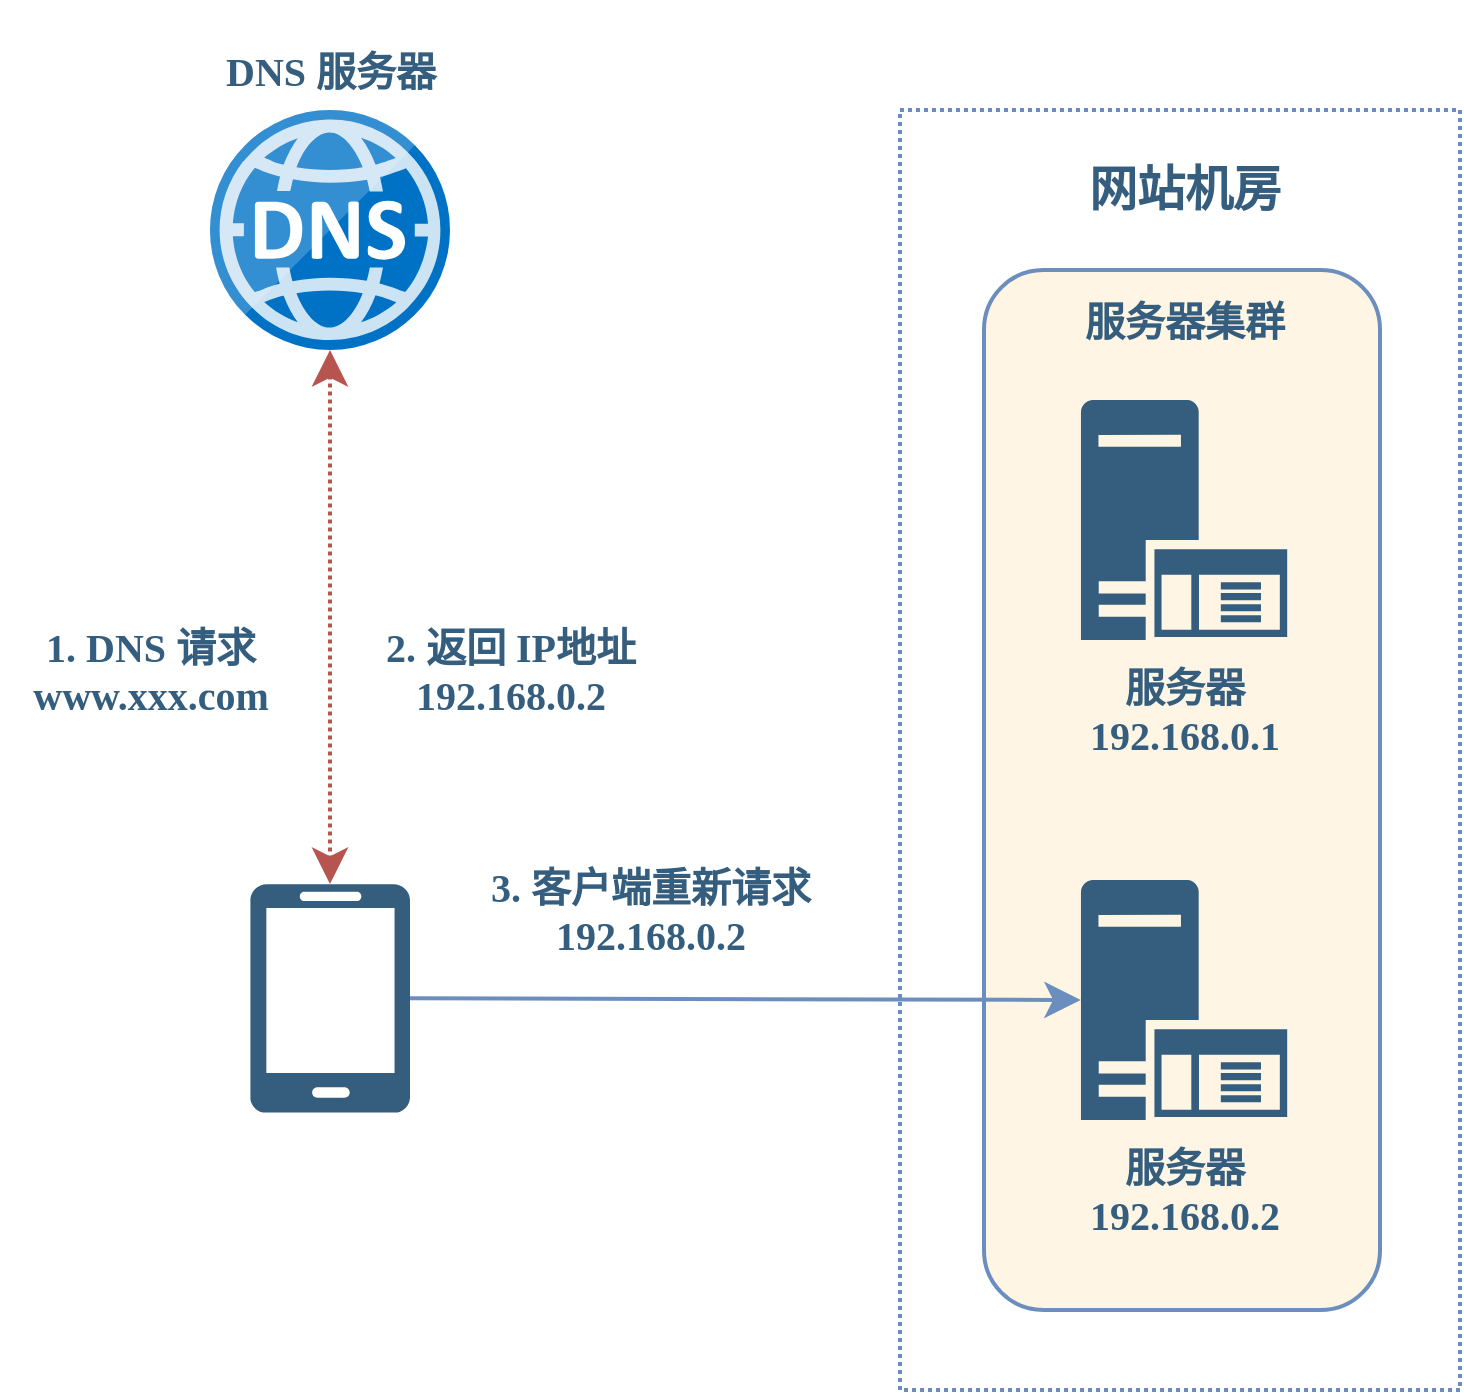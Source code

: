 <mxfile compressed="true" version="22.0.3" type="device" pages="5"><diagram name="DNS负载均衡" id="BAbrDMVihih0XYrOmK_y"><mxGraphModel dx="2390" dy="1423" grid="1" gridSize="10" guides="1" tooltips="1" connect="1" arrows="1" fold="1" page="1" pageScale="1" pageWidth="1654" pageHeight="1169" math="0" shadow="0"><root><mxCell id="SxZBvhlyX4NvFGH8kVMa-0"/><mxCell id="SxZBvhlyX4NvFGH8kVMa-1" parent="SxZBvhlyX4NvFGH8kVMa-0"/><mxCell id="U_YgwPVeAD447LR2ZxrR-0" value="" style="rounded=0;whiteSpace=wrap;html=1;fillColor=none;dashed=1;dashPattern=1 1;strokeWidth=2;strokeColor=#6C8EBF;" vertex="1" parent="SxZBvhlyX4NvFGH8kVMa-1"><mxGeometry x="1000" y="280" width="280" height="640" as="geometry"/></mxCell><mxCell id="Rb6vJUOom6_cHxPESTw4-13" value="" style="rounded=1;whiteSpace=wrap;html=1;shadow=0;hachureGap=4;strokeWidth=2;align=center;verticalAlign=top;fontFamily=Comic Sans MS;fontSize=20;fontColor=#355E7E;fillColor=#FFF5E4;strokeColor=#6C8EBF;fontStyle=1" parent="SxZBvhlyX4NvFGH8kVMa-1" vertex="1"><mxGeometry x="1042" y="360" width="198" height="520" as="geometry"/></mxCell><mxCell id="SxZBvhlyX4NvFGH8kVMa-6" value="&lt;div&gt;1. DNS 请求&lt;/div&gt;&lt;div&gt;www.xxx.com&lt;/div&gt;" style="text;html=1;align=center;verticalAlign=middle;resizable=0;points=[];autosize=1;strokeColor=none;fillColor=none;fontSize=20;fontFamily=Comic Sans MS;fontColor=#355E7E;fontStyle=1" parent="SxZBvhlyX4NvFGH8kVMa-1" vertex="1"><mxGeometry x="550" y="530" width="150" height="60" as="geometry"/></mxCell><mxCell id="SxZBvhlyX4NvFGH8kVMa-7" value="&lt;div&gt;2. 返回 IP地址&lt;/div&gt;&lt;div&gt;192.168.0.2&lt;/div&gt;" style="text;html=1;align=center;verticalAlign=middle;resizable=0;points=[];autosize=1;strokeColor=none;fillColor=none;fontSize=20;fontFamily=Comic Sans MS;fontColor=#355E7E;fontStyle=1" parent="SxZBvhlyX4NvFGH8kVMa-1" vertex="1"><mxGeometry x="725" y="530" width="160" height="60" as="geometry"/></mxCell><mxCell id="SxZBvhlyX4NvFGH8kVMa-8" value="&lt;div&gt;3. 客户端重新请求&lt;/div&gt;&lt;div&gt;192.168.0.2&lt;/div&gt;" style="text;html=1;align=center;verticalAlign=middle;resizable=0;points=[];autosize=1;strokeColor=none;fillColor=none;fontSize=20;fontFamily=Comic Sans MS;fontColor=#355E7E;fontStyle=1" parent="SxZBvhlyX4NvFGH8kVMa-1" vertex="1"><mxGeometry x="780" y="650" width="190" height="60" as="geometry"/></mxCell><mxCell id="SxZBvhlyX4NvFGH8kVMa-10" value="服务器集群" style="text;html=1;align=center;verticalAlign=middle;resizable=0;points=[];autosize=1;strokeColor=none;fillColor=none;fontSize=20;fontFamily=Comic Sans MS;fontStyle=1;fontColor=#355E7E;" parent="SxZBvhlyX4NvFGH8kVMa-1" vertex="1"><mxGeometry x="1082" y="365" width="120" height="40" as="geometry"/></mxCell><mxCell id="SxZBvhlyX4NvFGH8kVMa-14" value="" style="aspect=fixed;pointerEvents=1;shadow=0;dashed=0;html=1;strokeColor=none;labelPosition=center;verticalLabelPosition=bottom;verticalAlign=top;align=center;fillColor=#355E7E;shape=mxgraph.mscae.enterprise.application_server;hachureGap=4;fontFamily=Comic Sans MS;fontSize=20;fontStyle=1;fontColor=#355E7E;" parent="SxZBvhlyX4NvFGH8kVMa-1" vertex="1"><mxGeometry x="1090.4" y="665" width="103.2" height="120" as="geometry"/></mxCell><mxCell id="SxZBvhlyX4NvFGH8kVMa-15" value="&lt;font&gt;&lt;div&gt;服务器&lt;/div&gt;&lt;div&gt;192.168.0.2&lt;/div&gt;&lt;/font&gt;" style="text;html=1;align=center;verticalAlign=middle;resizable=0;points=[];autosize=1;strokeColor=none;fillColor=none;fontSize=20;fontFamily=Comic Sans MS;labelBackgroundColor=none;fontStyle=1;fontColor=#355E7E;" parent="SxZBvhlyX4NvFGH8kVMa-1" vertex="1"><mxGeometry x="1067.0" y="790" width="150" height="60" as="geometry"/></mxCell><mxCell id="SxZBvhlyX4NvFGH8kVMa-19" value="网站机房" style="text;html=1;align=center;verticalAlign=middle;resizable=0;points=[];autosize=1;strokeColor=none;fillColor=none;fontSize=24;fontFamily=Comic Sans MS;fontStyle=1;fontColor=#355E7E;" parent="SxZBvhlyX4NvFGH8kVMa-1" vertex="1"><mxGeometry x="1082" y="300" width="120" height="40" as="geometry"/></mxCell><mxCell id="SxZBvhlyX4NvFGH8kVMa-20" value="" style="aspect=fixed;pointerEvents=1;shadow=0;dashed=0;html=1;strokeColor=none;labelPosition=center;verticalLabelPosition=bottom;verticalAlign=top;align=center;fillColor=#355E7E;shape=mxgraph.azure.mobile;hachureGap=4;fontFamily=Comic Sans MS;fontSize=20;fontColor=#355E7E;fontStyle=1" parent="SxZBvhlyX4NvFGH8kVMa-1" vertex="1"><mxGeometry x="675" y="667" width="80" height="114.29" as="geometry"/></mxCell><mxCell id="SxZBvhlyX4NvFGH8kVMa-5" style="shape=connector;hachureGap=4;orthogonalLoop=1;jettySize=auto;html=1;labelBackgroundColor=none;align=center;verticalAlign=middle;fontFamily=Comic Sans MS;fontSize=20;fontColor=#355E7E;endArrow=classic;fillColor=#dae8fc;strokeColor=#6c8ebf;strokeWidth=2;endSize=12;startSize=12;entryX=0;entryY=0.5;entryDx=0;entryDy=0;entryPerimeter=0;exitX=1;exitY=0.5;exitDx=0;exitDy=0;exitPerimeter=0;fontStyle=1" parent="SxZBvhlyX4NvFGH8kVMa-1" source="SxZBvhlyX4NvFGH8kVMa-20" target="SxZBvhlyX4NvFGH8kVMa-14" edge="1"><mxGeometry relative="1" as="geometry"><mxPoint x="525.3" y="612.073" as="sourcePoint"/><mxPoint x="772" y="702.5" as="targetPoint"/></mxGeometry></mxCell><mxCell id="YMJk9nRC2fCpFpkPJboU-1" value="" style="group;fontColor=#355E7E;fontFamily=Comic Sans MS;fontStyle=1" parent="SxZBvhlyX4NvFGH8kVMa-1" vertex="1" connectable="0"><mxGeometry x="655" y="225" width="130" height="160" as="geometry"/></mxCell><mxCell id="JRLEh3G2Ox-G3m-7-0gZ-0" value="" style="image;aspect=fixed;html=1;points=[];align=center;fontSize=12;image=img/lib/mscae/DNS.svg;verticalAlign=middle;fontFamily=Comic Sans MS;fillColor=none;labelBackgroundColor=none;fontColor=#355E7E;fontStyle=1" parent="YMJk9nRC2fCpFpkPJboU-1" vertex="1"><mxGeometry y="55" width="120" height="120" as="geometry"/></mxCell><mxCell id="YMJk9nRC2fCpFpkPJboU-0" value="DNS 服务器" style="text;html=1;align=center;verticalAlign=middle;resizable=0;points=[];autosize=1;strokeColor=none;fillColor=none;fontSize=20;fontFamily=Comic Sans MS;fontColor=#355E7E;fontStyle=1" parent="YMJk9nRC2fCpFpkPJboU-1" vertex="1"><mxGeometry x="-10" y="15" width="140" height="40" as="geometry"/></mxCell><mxCell id="SxZBvhlyX4NvFGH8kVMa-4" style="shape=connector;hachureGap=4;orthogonalLoop=1;jettySize=auto;html=1;labelBackgroundColor=none;align=center;verticalAlign=middle;fontFamily=Comic Sans MS;fontSize=20;fontColor=#355E7E;endArrow=classic;strokeWidth=2;endSize=12;startSize=12;startArrow=classic;startFill=1;fillColor=#f8cecc;strokeColor=#b85450;entryX=0.5;entryY=0;entryDx=0;entryDy=0;entryPerimeter=0;dashed=1;dashPattern=1 1;fontStyle=1" parent="SxZBvhlyX4NvFGH8kVMa-1" source="JRLEh3G2Ox-G3m-7-0gZ-0" target="SxZBvhlyX4NvFGH8kVMa-20" edge="1"><mxGeometry relative="1" as="geometry"><mxPoint x="876.4" y="325" as="sourcePoint"/><mxPoint x="512" y="575" as="targetPoint"/></mxGeometry></mxCell><mxCell id="SxZBvhlyX4NvFGH8kVMa-12" value="" style="aspect=fixed;pointerEvents=1;shadow=0;dashed=0;html=1;strokeColor=none;labelPosition=center;verticalLabelPosition=bottom;verticalAlign=top;align=center;fillColor=#355E7E;shape=mxgraph.mscae.enterprise.application_server;hachureGap=4;fontFamily=Comic Sans MS;fontSize=20;fontStyle=1;fontColor=#355E7E;" parent="SxZBvhlyX4NvFGH8kVMa-1" vertex="1"><mxGeometry x="1090.4" y="425" width="103.2" height="120" as="geometry"/></mxCell><mxCell id="SxZBvhlyX4NvFGH8kVMa-13" value="&lt;font&gt;&lt;div&gt;服务器&lt;/div&gt;&lt;div&gt;192.168.0.1&lt;/div&gt;&lt;/font&gt;" style="text;html=1;align=center;verticalAlign=middle;resizable=0;points=[];autosize=1;strokeColor=none;fillColor=none;fontSize=20;fontFamily=Comic Sans MS;labelBackgroundColor=none;fontStyle=1;fontColor=#355E7E;" parent="SxZBvhlyX4NvFGH8kVMa-1" vertex="1"><mxGeometry x="1067.0" y="550" width="150" height="60" as="geometry"/></mxCell></root></mxGraphModel></diagram><diagram name="HTTP负载均衡" id="JvPUnwsVTqbWL2oPnIk1"><mxGraphModel dx="1195" dy="712" grid="1" gridSize="10" guides="1" tooltips="1" connect="1" arrows="1" fold="1" page="1" pageScale="1" pageWidth="1654" pageHeight="1169" math="0" shadow="0"><root><mxCell id="ro7mfXY26MIcOnf9jZvD-0"/><mxCell id="ro7mfXY26MIcOnf9jZvD-1" parent="ro7mfXY26MIcOnf9jZvD-0"/><mxCell id="NU4LQjh-FeG_mFZBLUG3-0" value="" style="rounded=0;whiteSpace=wrap;html=1;fillColor=none;dashed=1;dashPattern=1 1;strokeWidth=2;strokeColor=#6C8EBF;fontFamily=Comic Sans MS;fontStyle=1" vertex="1" parent="ro7mfXY26MIcOnf9jZvD-1"><mxGeometry x="800" y="280" width="480" height="640" as="geometry"/></mxCell><mxCell id="ybUPjWa6W-tbouGEIRi5-0" value="" style="rounded=1;whiteSpace=wrap;html=1;shadow=0;hachureGap=4;strokeWidth=2;align=center;verticalAlign=top;fontFamily=Comic Sans MS;fontSize=20;fontColor=#355E7E;fillColor=#FFF5E4;strokeColor=#6C8EBF;fontStyle=1" parent="ro7mfXY26MIcOnf9jZvD-1" vertex="1"><mxGeometry x="1040" y="360" width="198" height="520" as="geometry"/></mxCell><mxCell id="ro7mfXY26MIcOnf9jZvD-12" value="&lt;div&gt;1. HTTP 请求&lt;/div&gt;&lt;div&gt;192.168.0.100&lt;/div&gt;" style="text;html=1;align=center;verticalAlign=middle;resizable=0;points=[];autosize=1;strokeColor=none;fillColor=none;fontSize=20;fontFamily=Comic Sans MS;fontColor=#355E7E;fontStyle=1" parent="ro7mfXY26MIcOnf9jZvD-1" vertex="1"><mxGeometry x="590" y="425" width="170" height="60" as="geometry"/></mxCell><mxCell id="ro7mfXY26MIcOnf9jZvD-13" value="&lt;div&gt;2. 重定向到&lt;/div&gt;&lt;div&gt;192.168.0.2&lt;/div&gt;" style="text;html=1;align=center;verticalAlign=middle;resizable=0;points=[];autosize=1;strokeColor=none;fillColor=none;fontSize=20;fontFamily=Comic Sans MS;fontColor=#355E7E;fontStyle=1" parent="ro7mfXY26MIcOnf9jZvD-1" vertex="1"><mxGeometry x="600" y="507.5" width="150" height="60" as="geometry"/></mxCell><mxCell id="ro7mfXY26MIcOnf9jZvD-14" value="&lt;div&gt;3. 客户端重新请求&lt;/div&gt;&lt;div&gt;192.168.0.2&lt;/div&gt;" style="text;html=1;align=center;verticalAlign=middle;resizable=0;points=[];autosize=1;strokeColor=none;fillColor=none;fontSize=20;fontFamily=Comic Sans MS;fontColor=#355E7E;fontStyle=1" parent="ro7mfXY26MIcOnf9jZvD-1" vertex="1"><mxGeometry x="580" y="680" width="190" height="60" as="geometry"/></mxCell><mxCell id="aEIAhxGjpGdrBEgnsYX0-1" value="服务器集群" style="text;html=1;align=center;verticalAlign=middle;resizable=0;points=[];autosize=1;strokeColor=none;fillColor=none;fontSize=20;fontFamily=Comic Sans MS;fontStyle=1;fontColor=#355E7E;" parent="ro7mfXY26MIcOnf9jZvD-1" vertex="1"><mxGeometry x="1077" y="385" width="120" height="40" as="geometry"/></mxCell><mxCell id="aEIAhxGjpGdrBEgnsYX0-11" value="" style="aspect=fixed;pointerEvents=1;shadow=0;dashed=0;html=1;strokeColor=none;labelPosition=center;verticalLabelPosition=bottom;verticalAlign=top;align=center;fillColor=#355E7E;shape=mxgraph.mscae.enterprise.application_server;hachureGap=4;fontFamily=Comic Sans MS;fontSize=20;fontColor=#355E7E;fontStyle=1" parent="ro7mfXY26MIcOnf9jZvD-1" vertex="1"><mxGeometry x="1085.4" y="685" width="103.2" height="120" as="geometry"/></mxCell><mxCell id="aEIAhxGjpGdrBEgnsYX0-12" value="&lt;font&gt;&lt;div&gt;服务器&lt;/div&gt;&lt;div&gt;192.168.0.2&lt;/div&gt;&lt;/font&gt;" style="text;html=1;align=center;verticalAlign=middle;resizable=0;points=[];autosize=1;strokeColor=none;fillColor=none;fontSize=20;fontFamily=Comic Sans MS;labelBackgroundColor=none;fontColor=#355E7E;fontStyle=1" parent="ro7mfXY26MIcOnf9jZvD-1" vertex="1"><mxGeometry x="1062.0" y="810" width="150" height="60" as="geometry"/></mxCell><mxCell id="aEIAhxGjpGdrBEgnsYX0-14" value="网站机房" style="text;html=1;align=center;verticalAlign=middle;resizable=0;points=[];autosize=1;strokeColor=none;fillColor=none;fontSize=24;fontFamily=Comic Sans MS;fontStyle=1;fontColor=#355E7E;" parent="ro7mfXY26MIcOnf9jZvD-1" vertex="1"><mxGeometry x="977" y="300" width="120" height="40" as="geometry"/></mxCell><mxCell id="aEIAhxGjpGdrBEgnsYX0-16" value="" style="aspect=fixed;pointerEvents=1;shadow=0;dashed=0;html=1;strokeColor=none;labelPosition=center;verticalLabelPosition=bottom;verticalAlign=top;align=center;fillColor=#355E7E;shape=mxgraph.azure.mobile;hachureGap=4;fontFamily=Comic Sans MS;fontSize=20;fontColor=#355E7E;fontStyle=1" parent="ro7mfXY26MIcOnf9jZvD-1" vertex="1"><mxGeometry x="477" y="444" width="80" height="114.29" as="geometry"/></mxCell><mxCell id="ro7mfXY26MIcOnf9jZvD-4" style="shape=connector;hachureGap=4;orthogonalLoop=1;jettySize=auto;html=1;labelBackgroundColor=none;align=center;verticalAlign=middle;fontFamily=Comic Sans MS;fontSize=20;fontColor=#355E7E;endArrow=classic;fillColor=#dae8fc;strokeColor=#6c8ebf;strokeWidth=2;endSize=12;startSize=12;entryX=0;entryY=0.5;entryDx=0;entryDy=0;entryPerimeter=0;exitX=0.5;exitY=1;exitDx=0;exitDy=0;exitPerimeter=0;startArrow=classic;startFill=1;edgeStyle=orthogonalEdgeStyle;fontStyle=1" parent="ro7mfXY26MIcOnf9jZvD-1" source="aEIAhxGjpGdrBEgnsYX0-16" target="aEIAhxGjpGdrBEgnsYX0-11" edge="1"><mxGeometry relative="1" as="geometry"><mxPoint x="520.3" y="632.073" as="sourcePoint"/><mxPoint x="767" y="722.5" as="targetPoint"/></mxGeometry></mxCell><mxCell id="ro7mfXY26MIcOnf9jZvD-2" style="shape=connector;hachureGap=4;orthogonalLoop=1;jettySize=auto;html=1;labelBackgroundColor=none;align=center;verticalAlign=middle;fontFamily=Comic Sans MS;fontSize=20;fontColor=#355E7E;endArrow=classic;strokeWidth=2;endSize=12;startSize=12;startArrow=classic;startFill=1;fillColor=#f8cecc;strokeColor=#b85450;entryX=1;entryY=0.5;entryDx=0;entryDy=0;entryPerimeter=0;dashed=1;dashPattern=1 1;fontStyle=1;exitX=0;exitY=0.5;exitDx=0;exitDy=0;exitPerimeter=0;" parent="ro7mfXY26MIcOnf9jZvD-1" source="aEIAhxGjpGdrBEgnsYX0-2" target="aEIAhxGjpGdrBEgnsYX0-16" edge="1"><mxGeometry relative="1" as="geometry"><mxPoint x="860" y="500" as="sourcePoint"/><mxPoint x="507" y="595" as="targetPoint"/></mxGeometry></mxCell><mxCell id="aEIAhxGjpGdrBEgnsYX0-7" value="" style="aspect=fixed;pointerEvents=1;shadow=0;dashed=0;html=1;strokeColor=none;labelPosition=center;verticalLabelPosition=bottom;verticalAlign=top;align=center;fillColor=#355E7E;shape=mxgraph.mscae.enterprise.application_server;hachureGap=4;fontFamily=Comic Sans MS;fontSize=20;fontColor=#355E7E;fontStyle=1" parent="ro7mfXY26MIcOnf9jZvD-1" vertex="1"><mxGeometry x="1085.4" y="445" width="103.2" height="120" as="geometry"/></mxCell><mxCell id="aEIAhxGjpGdrBEgnsYX0-8" value="&lt;font&gt;&lt;div&gt;服务器&lt;/div&gt;&lt;div&gt;192.168.0.1&lt;/div&gt;&lt;/font&gt;" style="text;html=1;align=center;verticalAlign=middle;resizable=0;points=[];autosize=1;strokeColor=none;fillColor=none;fontSize=20;fontFamily=Comic Sans MS;labelBackgroundColor=none;fontColor=#355E7E;fontStyle=1" parent="ro7mfXY26MIcOnf9jZvD-1" vertex="1"><mxGeometry x="1062.0" y="570" width="150" height="60" as="geometry"/></mxCell><mxCell id="aEIAhxGjpGdrBEgnsYX0-2" value="" style="aspect=fixed;pointerEvents=1;shadow=0;dashed=0;html=1;strokeColor=none;labelPosition=center;verticalLabelPosition=bottom;verticalAlign=top;align=center;fillColor=#B85450;shape=mxgraph.mscae.enterprise.web_server;hachureGap=4;fontFamily=Comic Sans MS;fontSize=20;fontColor=#355E7E;fontStyle=1" parent="ro7mfXY26MIcOnf9jZvD-1" vertex="1"><mxGeometry x="854.4" y="440" width="91.2" height="120" as="geometry"/></mxCell><mxCell id="aEIAhxGjpGdrBEgnsYX0-3" value="&lt;font&gt;&lt;div&gt;HTTP 重定向&lt;/div&gt;&lt;div&gt;负载均衡服务器&lt;/div&gt;&lt;div&gt;192.168.0.100&lt;/div&gt;&lt;/font&gt;" style="text;html=1;align=center;verticalAlign=middle;resizable=0;points=[];autosize=1;strokeColor=none;fillColor=none;fontSize=20;fontFamily=Comic Sans MS;labelBackgroundColor=none;fontColor=#355E7E;fontStyle=1" parent="ro7mfXY26MIcOnf9jZvD-1" vertex="1"><mxGeometry x="815.0" y="560" width="170" height="90" as="geometry"/></mxCell></root></mxGraphModel></diagram><diagram name="反向代理负载均衡" id="8RaGBuaZtl2BDMFMAO3C"><mxGraphModel dx="1434" dy="854" grid="1" gridSize="10" guides="1" tooltips="1" connect="1" arrows="1" fold="1" page="1" pageScale="1" pageWidth="1654" pageHeight="1169" math="0" shadow="0"><root><mxCell id="yRNiYalfQ5TMq-dqFPMS-0"/><mxCell id="yRNiYalfQ5TMq-dqFPMS-1" parent="yRNiYalfQ5TMq-dqFPMS-0"/><mxCell id="EN3zXKmN1ni51pKxPYyM-0" value="" style="rounded=0;whiteSpace=wrap;html=1;fillColor=none;dashed=1;dashPattern=1 1;strokeWidth=2;strokeColor=#6C8EBF;fontFamily=Comic Sans MS;fontStyle=1" vertex="1" parent="yRNiYalfQ5TMq-dqFPMS-1"><mxGeometry x="720" y="280" width="560" height="640" as="geometry"/></mxCell><mxCell id="US7YMmyRsF1F7f0kBbSA-0" value="" style="rounded=1;whiteSpace=wrap;html=1;shadow=0;hachureGap=4;strokeWidth=2;align=center;verticalAlign=top;fontFamily=Comic Sans MS;fontSize=20;fontColor=#355E7E;fillColor=#FFF5E4;strokeColor=#6C8EBF;fontStyle=1" parent="yRNiYalfQ5TMq-dqFPMS-1" vertex="1"><mxGeometry x="1041" y="360" width="198" height="520" as="geometry"/></mxCell><mxCell id="yRNiYalfQ5TMq-dqFPMS-4" value="&lt;div&gt;1. HTTP 请求&lt;/div&gt;&lt;div&gt;192.168.0.100&lt;/div&gt;" style="text;html=1;align=center;verticalAlign=middle;resizable=0;points=[];autosize=1;strokeColor=none;fillColor=none;fontSize=20;fontFamily=Comic Sans MS;fontColor=#355E7E;fontStyle=1" parent="yRNiYalfQ5TMq-dqFPMS-1" vertex="1"><mxGeometry x="520" y="430" width="170" height="60" as="geometry"/></mxCell><mxCell id="yRNiYalfQ5TMq-dqFPMS-6" value="&lt;div&gt;2. 转发请求到&lt;/div&gt;&lt;div&gt;192.168.0.1&lt;/div&gt;" style="text;html=1;align=center;verticalAlign=middle;resizable=0;points=[];autosize=1;strokeColor=none;fillColor=none;fontSize=20;fontFamily=Comic Sans MS;fontColor=#355E7E;fontStyle=1" parent="yRNiYalfQ5TMq-dqFPMS-1" vertex="1"><mxGeometry x="860" y="430" width="150" height="60" as="geometry"/></mxCell><mxCell id="yRNiYalfQ5TMq-dqFPMS-7" value="服务器集群" style="text;html=1;align=center;verticalAlign=middle;resizable=0;points=[];autosize=1;strokeColor=none;fillColor=none;fontSize=20;fontFamily=Comic Sans MS;fontStyle=1;fontColor=#355E7E;" parent="yRNiYalfQ5TMq-dqFPMS-1" vertex="1"><mxGeometry x="1077" y="385" width="120" height="40" as="geometry"/></mxCell><mxCell id="yRNiYalfQ5TMq-dqFPMS-11" value="" style="aspect=fixed;pointerEvents=1;shadow=0;dashed=0;html=1;strokeColor=none;labelPosition=center;verticalLabelPosition=bottom;verticalAlign=top;align=center;fillColor=#355E7E;shape=mxgraph.mscae.enterprise.application_server;hachureGap=4;fontFamily=Comic Sans MS;fontSize=20;fontColor=#355E7E;fontStyle=1" parent="yRNiYalfQ5TMq-dqFPMS-1" vertex="1"><mxGeometry x="1085.4" y="685" width="103.2" height="120" as="geometry"/></mxCell><mxCell id="yRNiYalfQ5TMq-dqFPMS-12" value="&lt;font&gt;&lt;div&gt;服务器&lt;/div&gt;&lt;div&gt;192.168.0.2&lt;/div&gt;&lt;/font&gt;" style="text;html=1;align=center;verticalAlign=middle;resizable=0;points=[];autosize=1;strokeColor=none;fillColor=none;fontSize=20;fontFamily=Comic Sans MS;labelBackgroundColor=none;fontColor=#355E7E;fontStyle=1" parent="yRNiYalfQ5TMq-dqFPMS-1" vertex="1"><mxGeometry x="1062.0" y="810" width="150" height="60" as="geometry"/></mxCell><mxCell id="yRNiYalfQ5TMq-dqFPMS-16" value="网站机房" style="text;html=1;align=center;verticalAlign=middle;resizable=0;points=[];autosize=1;strokeColor=none;fillColor=none;fontSize=24;fontFamily=Comic Sans MS;fontStyle=1;fontColor=#355E7E;" parent="yRNiYalfQ5TMq-dqFPMS-1" vertex="1"><mxGeometry x="918.5" y="300" width="120" height="40" as="geometry"/></mxCell><mxCell id="yRNiYalfQ5TMq-dqFPMS-17" value="" style="aspect=fixed;pointerEvents=1;shadow=0;dashed=0;html=1;strokeColor=none;labelPosition=center;verticalLabelPosition=bottom;verticalAlign=top;align=center;fillColor=#355E7E;shape=mxgraph.azure.mobile;hachureGap=4;fontFamily=Comic Sans MS;fontSize=20;fontColor=#355E7E;fontStyle=1" parent="yRNiYalfQ5TMq-dqFPMS-1" vertex="1"><mxGeometry x="440" y="444.0" width="80" height="114.29" as="geometry"/></mxCell><mxCell id="yRNiYalfQ5TMq-dqFPMS-19" style="shape=connector;hachureGap=4;orthogonalLoop=1;jettySize=auto;html=1;labelBackgroundColor=none;align=center;verticalAlign=middle;fontFamily=Comic Sans MS;fontSize=20;fontColor=#355E7E;endArrow=classic;strokeWidth=2;endSize=12;startSize=12;startArrow=classic;startFill=1;fillColor=#f8cecc;strokeColor=#b85450;exitX=0;exitY=0.5;exitDx=0;exitDy=0;exitPerimeter=0;entryX=1;entryY=0.5;entryDx=0;entryDy=0;entryPerimeter=0;dashed=1;dashPattern=8 8;fontStyle=1" parent="yRNiYalfQ5TMq-dqFPMS-1" source="yRNiYalfQ5TMq-dqFPMS-14" target="yRNiYalfQ5TMq-dqFPMS-17" edge="1"><mxGeometry relative="1" as="geometry"><mxPoint x="357" y="45" as="sourcePoint"/><mxPoint x="507" y="595" as="targetPoint"/></mxGeometry></mxCell><mxCell id="EnAoTIV5uM1FwzV6oub2-2" style="hachureGap=4;orthogonalLoop=1;jettySize=auto;html=1;exitX=0.64;exitY=0.49;exitDx=0;exitDy=0;exitPerimeter=0;entryX=0;entryY=0.5;entryDx=0;entryDy=0;entryPerimeter=0;fontFamily=Comic Sans MS;fontSize=16;fillColor=#dae8fc;strokeColor=#6c8ebf;strokeWidth=2;endSize=12;startSize=12;startArrow=classic;startFill=1;fontColor=#355E7E;fontStyle=1" parent="yRNiYalfQ5TMq-dqFPMS-1" source="yRNiYalfQ5TMq-dqFPMS-14" target="yRNiYalfQ5TMq-dqFPMS-9" edge="1"><mxGeometry relative="1" as="geometry"/></mxCell><mxCell id="yRNiYalfQ5TMq-dqFPMS-9" value="" style="aspect=fixed;pointerEvents=1;shadow=0;dashed=0;html=1;strokeColor=none;labelPosition=center;verticalLabelPosition=bottom;verticalAlign=top;align=center;fillColor=#355E7E;shape=mxgraph.mscae.enterprise.application_server;hachureGap=4;fontFamily=Comic Sans MS;fontSize=20;fontColor=#355E7E;fontStyle=1" parent="yRNiYalfQ5TMq-dqFPMS-1" vertex="1"><mxGeometry x="1085.4" y="441.145" width="103.2" height="120" as="geometry"/></mxCell><mxCell id="yRNiYalfQ5TMq-dqFPMS-10" value="&lt;font&gt;&lt;div&gt;服务器&lt;/div&gt;&lt;div&gt;192.168.0.1&lt;/div&gt;&lt;/font&gt;" style="text;html=1;align=center;verticalAlign=middle;resizable=0;points=[];autosize=1;strokeColor=none;fillColor=none;fontSize=20;fontFamily=Comic Sans MS;labelBackgroundColor=none;fontColor=#355E7E;fontStyle=1" parent="yRNiYalfQ5TMq-dqFPMS-1" vertex="1"><mxGeometry x="1062.0" y="570" width="150" height="60" as="geometry"/></mxCell><mxCell id="yRNiYalfQ5TMq-dqFPMS-14" value="" style="aspect=fixed;pointerEvents=1;shadow=0;dashed=0;html=1;strokeColor=none;labelPosition=center;verticalLabelPosition=bottom;verticalAlign=top;align=center;fillColor=#B85450;shape=mxgraph.mscae.enterprise.web_server;hachureGap=4;fontFamily=Comic Sans MS;fontSize=20;fontColor=#355E7E;fontStyle=1" parent="yRNiYalfQ5TMq-dqFPMS-1" vertex="1"><mxGeometry x="754.4" y="441.145" width="91.2" height="120" as="geometry"/></mxCell><mxCell id="yRNiYalfQ5TMq-dqFPMS-15" value="&lt;font&gt;&lt;div&gt;反向代理&lt;/div&gt;&lt;div&gt;负载均衡服务器&lt;/div&gt;&lt;div&gt;192.168.0.100&lt;/div&gt;&lt;/font&gt;" style="text;html=1;align=center;verticalAlign=middle;resizable=0;points=[];autosize=1;strokeColor=none;fillColor=none;fontSize=20;fontFamily=Comic Sans MS;labelBackgroundColor=none;fontColor=#355E7E;fontStyle=1" parent="yRNiYalfQ5TMq-dqFPMS-1" vertex="1"><mxGeometry x="715.0" y="561.14" width="170" height="90" as="geometry"/></mxCell></root></mxGraphModel></diagram><diagram id="WqTGeLNVSc9GM7IMLem0" name="数据链路负载均衡"><mxGraphModel dx="1434" dy="854" grid="1" gridSize="10" guides="1" tooltips="1" connect="1" arrows="1" fold="1" page="1" pageScale="1" pageWidth="1654" pageHeight="1169" math="0" shadow="0"><root><mxCell id="0"/><mxCell id="1" parent="0"/><mxCell id="SxhEWkWSzwlGYBJXym5o-1" value="" style="rounded=1;whiteSpace=wrap;html=1;shadow=0;hachureGap=4;strokeWidth=2;align=center;verticalAlign=top;fontFamily=Comic Sans MS;fontSize=20;fontColor=#355E7E;fillColor=#FFF5E4;strokeColor=#6C8EBF;fontStyle=1" parent="1" vertex="1"><mxGeometry x="1000" y="360" width="320" height="560" as="geometry"/></mxCell><mxCell id="bC4cPEc79yvD6bbEpN5t-3" value="&lt;div&gt;1. HTTP 请求&lt;/div&gt;&lt;div&gt;192.168.0.100&lt;/div&gt;" style="text;html=1;align=center;verticalAlign=middle;resizable=0;points=[];autosize=1;strokeColor=none;fillColor=none;fontSize=20;fontFamily=Comic Sans MS;fontColor=#355E7E;fontStyle=1" parent="1" vertex="1"><mxGeometry x="420" y="415" width="170" height="60" as="geometry"/></mxCell><mxCell id="bC4cPEc79yvD6bbEpN5t-4" value="&lt;div&gt;2 请求数据目的&lt;/div&gt;&lt;div&gt;mac 地址修改为&lt;/div&gt;&lt;div&gt;50:e0:85:c5:d3:7e&lt;/div&gt;" style="text;html=1;align=center;verticalAlign=middle;resizable=0;points=[];autosize=1;strokeColor=none;fillColor=none;fontSize=20;fontFamily=Comic Sans MS;fontColor=#355E7E;fontStyle=1" parent="1" vertex="1"><mxGeometry x="760" y="400" width="210" height="90" as="geometry"/></mxCell><mxCell id="bC4cPEc79yvD6bbEpN5t-5" value="服务器集群" style="text;html=1;align=center;verticalAlign=middle;resizable=0;points=[];autosize=1;strokeColor=none;fillColor=none;fontSize=20;fontFamily=Comic Sans MS;fontStyle=1;fontColor=#355E7E;" parent="1" vertex="1"><mxGeometry x="1097" y="385" width="120" height="40" as="geometry"/></mxCell><mxCell id="bC4cPEc79yvD6bbEpN5t-11" value="网站机房" style="text;html=1;align=center;verticalAlign=middle;resizable=0;points=[];autosize=1;strokeColor=none;fillColor=none;fontSize=24;fontFamily=Comic Sans MS;fontStyle=1;fontColor=#355E7E;" parent="1" vertex="1"><mxGeometry x="920" y="300" width="120" height="40" as="geometry"/></mxCell><mxCell id="bC4cPEc79yvD6bbEpN5t-12" value="" style="aspect=fixed;pointerEvents=1;shadow=1;dashed=0;html=1;strokeColor=none;labelPosition=center;verticalLabelPosition=bottom;verticalAlign=top;align=center;fillColor=#355E7E;shape=mxgraph.azure.mobile;hachureGap=4;fontFamily=Comic Sans MS;fontSize=20;fontColor=#355E7E;fontStyle=1" parent="1" vertex="1"><mxGeometry x="320" y="444.855" width="80" height="114.29" as="geometry"/></mxCell><mxCell id="bC4cPEc79yvD6bbEpN5t-13" style="shape=connector;hachureGap=4;orthogonalLoop=1;jettySize=auto;html=1;labelBackgroundColor=none;align=center;verticalAlign=middle;fontFamily=Comic Sans MS;fontSize=20;fontColor=#355E7E;endArrow=classic;strokeWidth=2;endSize=12;startSize=12;startArrow=classic;startFill=1;fillColor=#f8cecc;strokeColor=#b85450;exitX=0;exitY=0.5;exitDx=0;exitDy=0;exitPerimeter=0;entryX=1;entryY=0.5;entryDx=0;entryDy=0;entryPerimeter=0;dashed=1;dashPattern=8 8;fontStyle=1" parent="1" source="bC4cPEc79yvD6bbEpN5t-15" target="bC4cPEc79yvD6bbEpN5t-12" edge="1"><mxGeometry relative="1" as="geometry"><mxPoint x="357" y="45" as="sourcePoint"/><mxPoint x="507" y="595" as="targetPoint"/></mxGeometry></mxCell><mxCell id="bC4cPEc79yvD6bbEpN5t-17" style="hachureGap=4;orthogonalLoop=1;jettySize=auto;html=1;exitX=0.64;exitY=0.49;exitDx=0;exitDy=0;exitPerimeter=0;entryX=0;entryY=0.5;entryDx=0;entryDy=0;entryPerimeter=0;fontFamily=Comic Sans MS;fontSize=16;fillColor=#dae8fc;strokeColor=#6c8ebf;strokeWidth=2;endSize=12;startSize=12;fontColor=#355E7E;fontStyle=1" parent="1" source="bC4cPEc79yvD6bbEpN5t-15" target="bC4cPEc79yvD6bbEpN5t-7" edge="1"><mxGeometry relative="1" as="geometry"/></mxCell><mxCell id="bC4cPEc79yvD6bbEpN5t-19" style="rounded=1;hachureGap=4;orthogonalLoop=1;jettySize=auto;html=1;exitX=0;exitY=0.5;exitDx=0;exitDy=0;exitPerimeter=0;entryX=0.5;entryY=1;entryDx=0;entryDy=0;entryPerimeter=0;fontFamily=Comic Sans MS;fontSize=16;fillColor=#dae8fc;strokeColor=#6c8ebf;strokeWidth=2;endSize=12;startSize=12;edgeStyle=orthogonalEdgeStyle;fontColor=#355E7E;fontStyle=1" parent="1" source="bC4cPEc79yvD6bbEpN5t-9" target="bC4cPEc79yvD6bbEpN5t-12" edge="1"><mxGeometry relative="1" as="geometry"/></mxCell><mxCell id="UHYRaxgJM8rPY55QyN_e-1" value="&lt;div&gt;3. 响应数据&lt;/div&gt;" style="text;html=1;align=center;verticalAlign=middle;resizable=0;points=[];autosize=1;strokeColor=none;fillColor=none;fontSize=20;fontFamily=Comic Sans MS;fontColor=#355E7E;fontStyle=1" parent="1" vertex="1"><mxGeometry x="655" y="740" width="130" height="40" as="geometry"/></mxCell><mxCell id="bC4cPEc79yvD6bbEpN5t-15" value="" style="aspect=fixed;pointerEvents=1;shadow=1;dashed=0;html=1;strokeColor=none;labelPosition=center;verticalLabelPosition=bottom;verticalAlign=top;align=center;fillColor=#B85450;shape=mxgraph.mscae.enterprise.web_server;hachureGap=4;fontFamily=Comic Sans MS;fontSize=20;fontColor=#355E7E;fontStyle=1" parent="1" vertex="1"><mxGeometry x="674.4" y="442" width="91.2" height="120" as="geometry"/></mxCell><mxCell id="bC4cPEc79yvD6bbEpN5t-16" value="&lt;font&gt;&lt;div&gt;数据链路&lt;/div&gt;&lt;div&gt;负载均衡服务器&lt;/div&gt;&lt;div&gt;192.168.0.100&lt;/div&gt;&lt;/font&gt;" style="text;html=1;align=center;verticalAlign=middle;resizable=0;points=[];autosize=1;strokeColor=none;fillColor=none;fontSize=20;fontFamily=Comic Sans MS;labelBackgroundColor=none;fontColor=#355E7E;fontStyle=1" parent="1" vertex="1"><mxGeometry x="635.0" y="565" width="170" height="90" as="geometry"/></mxCell><mxCell id="bC4cPEc79yvD6bbEpN5t-7" value="" style="aspect=fixed;pointerEvents=1;shadow=0;dashed=0;html=1;strokeColor=none;labelPosition=center;verticalLabelPosition=bottom;verticalAlign=top;align=center;fillColor=#355E7E;shape=mxgraph.mscae.enterprise.application_server;hachureGap=4;fontFamily=Comic Sans MS;fontSize=20;fontColor=#355E7E;fontStyle=1" parent="1" vertex="1"><mxGeometry x="1107.4" y="442" width="103.2" height="120" as="geometry"/></mxCell><mxCell id="bC4cPEc79yvD6bbEpN5t-8" value="&lt;font&gt;&lt;div&gt;服务器&lt;/div&gt;&lt;div&gt;虚拟 IP：192.168.0.1&lt;/div&gt;&lt;/font&gt;" style="text;html=1;align=center;verticalAlign=middle;resizable=0;points=[];autosize=1;strokeColor=none;fillColor=none;fontSize=20;fontFamily=Comic Sans MS;labelBackgroundColor=none;fontColor=#355E7E;fontStyle=1" parent="1" vertex="1"><mxGeometry x="1039.0" y="567" width="240" height="60" as="geometry"/></mxCell><mxCell id="bC4cPEc79yvD6bbEpN5t-9" value="" style="aspect=fixed;pointerEvents=1;shadow=0;dashed=0;html=1;strokeColor=none;labelPosition=center;verticalLabelPosition=bottom;verticalAlign=top;align=center;fillColor=#355E7E;shape=mxgraph.mscae.enterprise.application_server;hachureGap=4;fontFamily=Comic Sans MS;fontSize=20;fontColor=#355E7E;fontStyle=1" parent="1" vertex="1"><mxGeometry x="1107.4" y="672" width="103.2" height="120" as="geometry"/></mxCell><mxCell id="bC4cPEc79yvD6bbEpN5t-10" value="&lt;font&gt;&lt;div&gt;服务器&lt;/div&gt;&lt;div&gt;虚拟 IP：192.168.0.2&lt;/div&gt;&lt;div&gt;mac 地址：50:e0:85:c5:d3:7e&lt;/div&gt;&lt;/font&gt;" style="text;html=1;align=center;verticalAlign=middle;resizable=0;points=[];autosize=1;strokeColor=none;fillColor=none;fontSize=20;fontFamily=Comic Sans MS;labelBackgroundColor=none;fontColor=#355E7E;fontStyle=1" parent="1" vertex="1"><mxGeometry x="1004.0" y="792" width="310" height="90" as="geometry"/></mxCell><mxCell id="wPn_Gj3CbRA33Pkq-rBJ-1" value="" style="rounded=0;whiteSpace=wrap;html=1;fillColor=none;dashed=1;dashPattern=1 1;strokeWidth=2;strokeColor=#6C8EBF;fontFamily=Comic Sans MS;fontStyle=1" vertex="1" parent="1"><mxGeometry x="620" y="280" width="740" height="680" as="geometry"/></mxCell></root></mxGraphModel></diagram><diagram name="IP负载均衡" id="B5pCXxTGJL-pXGxc_d-5"><mxGraphModel dx="1687" dy="1005" grid="1" gridSize="10" guides="1" tooltips="1" connect="1" arrows="1" fold="1" page="1" pageScale="1" pageWidth="1654" pageHeight="1169" math="0" shadow="0"><root><mxCell id="ZGV-_av45Q1qqvJ8KOjR-0"/><mxCell id="ZGV-_av45Q1qqvJ8KOjR-1" parent="ZGV-_av45Q1qqvJ8KOjR-0"/><mxCell id="o4du4_W7h6bX8ZBAG_hm-0" value="" style="rounded=0;whiteSpace=wrap;html=1;fillColor=none;dashed=1;dashPattern=1 1;strokeWidth=2;strokeColor=#6C8EBF;fontFamily=Comic Sans MS;fontStyle=1" vertex="1" parent="ZGV-_av45Q1qqvJ8KOjR-1"><mxGeometry x="670" y="240" width="750" height="640" as="geometry"/></mxCell><mxCell id="KvqoFdbq9rN9UMARBaCu-0" value="" style="rounded=1;whiteSpace=wrap;html=1;shadow=0;hachureGap=4;strokeWidth=2;align=center;verticalAlign=top;fontFamily=Comic Sans MS;fontSize=20;fontColor=#355E7E;fillColor=#FFF5E4;strokeColor=#6C8EBF;fontStyle=1" parent="ZGV-_av45Q1qqvJ8KOjR-1" vertex="1"><mxGeometry x="1180" y="319" width="198" height="520" as="geometry"/></mxCell><mxCell id="ZGV-_av45Q1qqvJ8KOjR-4" value="&lt;div&gt;1. HTTP 请求&lt;/div&gt;&lt;div&gt;192.168.0.100&lt;/div&gt;" style="text;html=1;align=center;verticalAlign=middle;resizable=0;points=[];autosize=1;strokeColor=none;fillColor=none;fontSize=20;fontFamily=Comic Sans MS;fontStyle=1;fontColor=#355E7E;" parent="ZGV-_av45Q1qqvJ8KOjR-1" vertex="1"><mxGeometry x="404" y="399" width="170" height="60" as="geometry"/></mxCell><mxCell id="ZGV-_av45Q1qqvJ8KOjR-5" value="&lt;div&gt;2 转发请求到&lt;/div&gt;&lt;div&gt;192.168.0.1&lt;/div&gt;" style="text;html=1;align=center;verticalAlign=middle;resizable=0;points=[];autosize=1;strokeColor=none;fillColor=none;fontSize=20;fontFamily=Comic Sans MS;fontStyle=1;fontColor=#355E7E;" parent="ZGV-_av45Q1qqvJ8KOjR-1" vertex="1"><mxGeometry x="954" y="402" width="150" height="60" as="geometry"/></mxCell><mxCell id="ZGV-_av45Q1qqvJ8KOjR-6" value="服务器集群" style="text;html=1;align=center;verticalAlign=middle;resizable=0;points=[];autosize=1;strokeColor=none;fillColor=none;fontSize=20;fontFamily=Comic Sans MS;fontStyle=1;fontColor=#355E7E;" parent="ZGV-_av45Q1qqvJ8KOjR-1" vertex="1"><mxGeometry x="1219" y="347" width="120" height="40" as="geometry"/></mxCell><mxCell id="ZGV-_av45Q1qqvJ8KOjR-10" value="" style="aspect=fixed;pointerEvents=1;shadow=0;dashed=0;html=1;strokeColor=none;labelPosition=center;verticalLabelPosition=bottom;verticalAlign=top;align=center;fillColor=#355E7E;shape=mxgraph.mscae.enterprise.application_server;hachureGap=4;fontFamily=Comic Sans MS;fontSize=20;fontStyle=1;fontColor=#355E7E;" parent="ZGV-_av45Q1qqvJ8KOjR-1" vertex="1"><mxGeometry x="1234.4" y="647" width="103.2" height="120" as="geometry"/></mxCell><mxCell id="ZGV-_av45Q1qqvJ8KOjR-11" value="&lt;font&gt;&lt;div&gt;服务器&lt;/div&gt;&lt;div&gt;192.168.0.2&lt;/div&gt;&lt;/font&gt;" style="text;html=1;align=center;verticalAlign=middle;resizable=0;points=[];autosize=1;strokeColor=none;fillColor=none;fontSize=20;fontFamily=Comic Sans MS;labelBackgroundColor=none;fontStyle=1;fontColor=#355E7E;" parent="ZGV-_av45Q1qqvJ8KOjR-1" vertex="1"><mxGeometry x="1211.0" y="772" width="150" height="60" as="geometry"/></mxCell><mxCell id="ZGV-_av45Q1qqvJ8KOjR-12" value="网站机房" style="text;html=1;align=center;verticalAlign=middle;resizable=0;points=[];autosize=1;strokeColor=none;fillColor=none;fontSize=24;fontFamily=Comic Sans MS;fontStyle=1;fontColor=#355E7E;" parent="ZGV-_av45Q1qqvJ8KOjR-1" vertex="1"><mxGeometry x="969" y="262" width="120" height="40" as="geometry"/></mxCell><mxCell id="ZGV-_av45Q1qqvJ8KOjR-13" value="" style="aspect=fixed;pointerEvents=1;shadow=0;dashed=0;html=1;strokeColor=none;labelPosition=center;verticalLabelPosition=bottom;verticalAlign=top;align=center;fillColor=#355E7E;shape=mxgraph.azure.mobile;hachureGap=4;fontFamily=Comic Sans MS;fontSize=20;fontColor=#355E7E;fontStyle=1;" parent="ZGV-_av45Q1qqvJ8KOjR-1" vertex="1"><mxGeometry x="229" y="406.855" width="80" height="114.29" as="geometry"/></mxCell><mxCell id="ZGV-_av45Q1qqvJ8KOjR-14" style="shape=connector;hachureGap=4;orthogonalLoop=1;jettySize=auto;html=1;labelBackgroundColor=none;align=center;verticalAlign=middle;fontFamily=Comic Sans MS;fontSize=20;fontColor=#355E7E;endArrow=classic;strokeWidth=2;endSize=12;startSize=12;startArrow=classic;startFill=1;fillColor=#f8cecc;strokeColor=#b85450;exitX=0;exitY=0.5;exitDx=0;exitDy=0;exitPerimeter=0;entryX=1;entryY=0.5;entryDx=0;entryDy=0;entryPerimeter=0;dashed=1;dashPattern=8 8;fontStyle=1;" parent="ZGV-_av45Q1qqvJ8KOjR-1" source="ZGV-_av45Q1qqvJ8KOjR-16" target="ZGV-_av45Q1qqvJ8KOjR-13" edge="1"><mxGeometry relative="1" as="geometry"><mxPoint x="506" y="7" as="sourcePoint"/><mxPoint x="656" y="557" as="targetPoint"/></mxGeometry></mxCell><mxCell id="ZGV-_av45Q1qqvJ8KOjR-16" value="" style="aspect=fixed;pointerEvents=1;shadow=0;dashed=0;html=1;strokeColor=none;labelPosition=center;verticalLabelPosition=bottom;verticalAlign=top;align=center;fillColor=#B85450;shape=mxgraph.mscae.enterprise.web_server;hachureGap=4;fontFamily=Comic Sans MS;fontSize=20;fontStyle=1;fontColor=#355E7E;" parent="ZGV-_av45Q1qqvJ8KOjR-1" vertex="1"><mxGeometry x="778.4" y="404" width="91.2" height="120" as="geometry"/></mxCell><mxCell id="ZGV-_av45Q1qqvJ8KOjR-17" value="&lt;font&gt;&lt;div&gt;负载均衡服务器&lt;/div&gt;&lt;div&gt;（网关服务器）&lt;/div&gt;&lt;div&gt;外部 IP：192.168.137.10&lt;/div&gt;&lt;div&gt;内部 IP：192.168.0.10&lt;/div&gt;&lt;/font&gt;" style="text;html=1;align=center;verticalAlign=middle;resizable=0;points=[];autosize=1;strokeColor=none;fillColor=none;fontSize=20;fontFamily=Comic Sans MS;labelBackgroundColor=none;fontStyle=1;fontColor=#355E7E;" parent="ZGV-_av45Q1qqvJ8KOjR-1" vertex="1"><mxGeometry x="689.0" y="532" width="270" height="110" as="geometry"/></mxCell><mxCell id="LaquL_yAv1xCBMbUvS-y-1" value="&lt;div&gt;3 响应数据&lt;/div&gt;&lt;div&gt;源地址：192.168.0.1&lt;/div&gt;&lt;div&gt;目的地址：200.21.0.1&lt;/div&gt;" style="text;html=1;align=center;verticalAlign=middle;resizable=0;points=[];autosize=1;strokeColor=none;fillColor=none;fontSize=20;fontFamily=Comic Sans MS;fontStyle=1;fontColor=#355E7E;" parent="ZGV-_av45Q1qqvJ8KOjR-1" vertex="1"><mxGeometry x="914" y="474.5" width="230" height="90" as="geometry"/></mxCell><mxCell id="LaquL_yAv1xCBMbUvS-y-2" value="&lt;div&gt;4 响应数据&lt;/div&gt;&lt;div&gt;源地址修改为：192.168.137.10&lt;/div&gt;" style="text;html=1;align=center;verticalAlign=middle;resizable=0;points=[];autosize=1;strokeColor=none;fillColor=none;fontSize=20;fontFamily=Comic Sans MS;fontStyle=1;fontColor=#355E7E;" parent="ZGV-_av45Q1qqvJ8KOjR-1" vertex="1"><mxGeometry x="329" y="486.5" width="320" height="60" as="geometry"/></mxCell><mxCell id="ZGV-_av45Q1qqvJ8KOjR-8" value="" style="aspect=fixed;pointerEvents=1;shadow=0;dashed=0;html=1;strokeColor=none;labelPosition=center;verticalLabelPosition=bottom;verticalAlign=top;align=center;fillColor=#355E7E;shape=mxgraph.mscae.enterprise.application_server;hachureGap=4;fontFamily=Comic Sans MS;fontSize=20;fontStyle=1;fontColor=#355E7E;" parent="ZGV-_av45Q1qqvJ8KOjR-1" vertex="1"><mxGeometry x="1234.4" y="404" width="103.2" height="120" as="geometry"/></mxCell><mxCell id="ZGV-_av45Q1qqvJ8KOjR-18" style="hachureGap=4;orthogonalLoop=1;jettySize=auto;html=1;exitX=0.64;exitY=0.49;exitDx=0;exitDy=0;exitPerimeter=0;entryX=0;entryY=0.5;entryDx=0;entryDy=0;entryPerimeter=0;fontFamily=Comic Sans MS;fontSize=16;fillColor=#dae8fc;strokeColor=#6c8ebf;strokeWidth=2;endSize=12;startSize=12;startArrow=classic;startFill=1;fontStyle=1;fontColor=#355E7E;" parent="ZGV-_av45Q1qqvJ8KOjR-1" source="ZGV-_av45Q1qqvJ8KOjR-16" target="ZGV-_av45Q1qqvJ8KOjR-8" edge="1"><mxGeometry relative="1" as="geometry"/></mxCell><mxCell id="ZGV-_av45Q1qqvJ8KOjR-9" value="&lt;font&gt;&lt;div&gt;服务器&lt;/div&gt;&lt;div&gt;192.168.0.1&lt;/div&gt;&lt;/font&gt;" style="text;html=1;align=center;verticalAlign=middle;resizable=0;points=[];autosize=1;strokeColor=none;fillColor=none;fontSize=20;fontFamily=Comic Sans MS;labelBackgroundColor=none;fontStyle=1;fontColor=#355E7E;" parent="ZGV-_av45Q1qqvJ8KOjR-1" vertex="1"><mxGeometry x="1211.0" y="532" width="150" height="60" as="geometry"/></mxCell></root></mxGraphModel></diagram></mxfile>